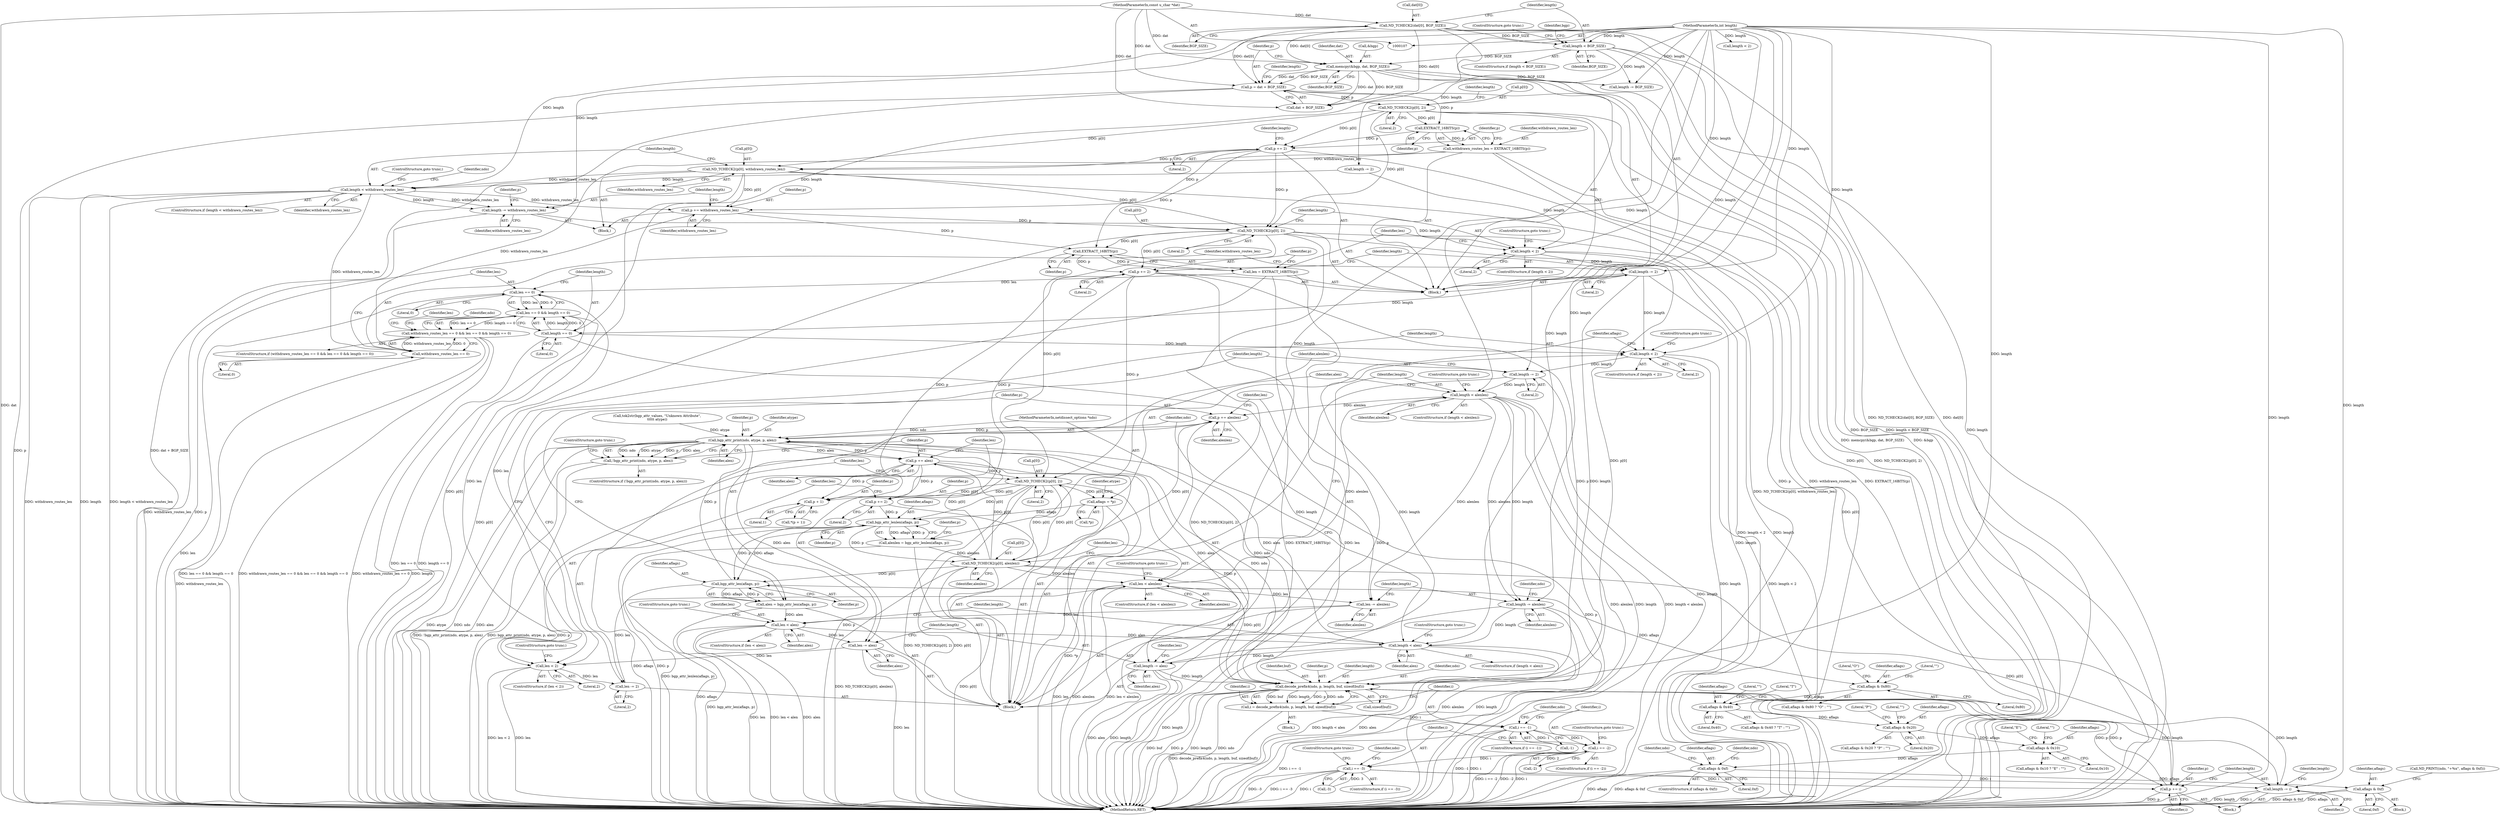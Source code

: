 digraph "1_tcpdump_af2cf04a9394c1a56227c2289ae8da262828294a_0@integer" {
"1000132" [label="(Call,p = dat + BGP_SIZE)"];
"1000127" [label="(Call,memcpy(&bgp, dat, BGP_SIZE))"];
"1000117" [label="(Call,ND_TCHECK2(dat[0], BGP_SIZE))"];
"1000109" [label="(MethodParameterIn,const u_char *dat)"];
"1000123" [label="(Call,length < BGP_SIZE)"];
"1000110" [label="(MethodParameterIn,int length)"];
"1000140" [label="(Call,ND_TCHECK2(p[0], 2))"];
"1000152" [label="(Call,EXTRACT_16BITS(p))"];
"1000150" [label="(Call,withdrawn_routes_len = EXTRACT_16BITS(p))"];
"1000163" [label="(Call,ND_TCHECK2(p[0], withdrawn_routes_len))"];
"1000169" [label="(Call,length < withdrawn_routes_len)"];
"1000179" [label="(Call,p += withdrawn_routes_len)"];
"1000185" [label="(Call,ND_TCHECK2(p[0], 2))"];
"1000197" [label="(Call,EXTRACT_16BITS(p))"];
"1000195" [label="(Call,len = EXTRACT_16BITS(p))"];
"1000211" [label="(Call,len == 0)"];
"1000210" [label="(Call,len == 0 && length == 0)"];
"1000206" [label="(Call,withdrawn_routes_len == 0 && len == 0 && length == 0)"];
"1000239" [label="(Call,len < 2)"];
"1000261" [label="(Call,len -= 2)"];
"1000278" [label="(Call,len < alenlen)"];
"1000283" [label="(Call,length < alenlen)"];
"1000292" [label="(Call,p += alenlen)"];
"1000377" [label="(Call,bgp_attr_print(ndo, atype, p, alen))"];
"1000376" [label="(Call,!bgp_attr_print(ndo, atype, p, alen))"];
"1000383" [label="(Call,p += alen)"];
"1000233" [label="(Call,ND_TCHECK2(p[0], 2))"];
"1000248" [label="(Call,aflags = *p)"];
"1000269" [label="(Call,bgp_attr_lenlen(aflags, p))"];
"1000267" [label="(Call,alenlen = bgp_attr_lenlen(aflags, p))"];
"1000272" [label="(Call,ND_TCHECK2(p[0], alenlen))"];
"1000289" [label="(Call,bgp_attr_len(aflags, p))"];
"1000287" [label="(Call,alen = bgp_attr_len(aflags, p))"];
"1000366" [label="(Call,len < alen)"];
"1000371" [label="(Call,length < alen)"];
"1000389" [label="(Call,length -= alen)"];
"1000244" [label="(Call,length < 2)"];
"1000264" [label="(Call,length -= 2)"];
"1000405" [label="(Call,decode_prefix4(ndo, p, length, buf, sizeof(buf)))"];
"1000403" [label="(Call,i = decode_prefix4(ndo, p, length, buf, sizeof(buf)))"];
"1000413" [label="(Call,i == -1)"];
"1000425" [label="(Call,i == -2)"];
"1000432" [label="(Call,i == -3)"];
"1000445" [label="(Call,p += i)"];
"1000448" [label="(Call,length -= i)"];
"1000386" [label="(Call,len -= alen)"];
"1000324" [label="(Call,aflags & 0x80)"];
"1000331" [label="(Call,aflags & 0x40)"];
"1000338" [label="(Call,aflags & 0x20)"];
"1000344" [label="(Call,aflags & 0x10)"];
"1000350" [label="(Call,aflags & 0xf)"];
"1000358" [label="(Call,aflags & 0xf)"];
"1000255" [label="(Call,p + 1)"];
"1000258" [label="(Call,p += 2)"];
"1000295" [label="(Call,len -= alenlen)"];
"1000298" [label="(Call,length -= alenlen)"];
"1000199" [label="(Call,p += 2)"];
"1000182" [label="(Call,length -= withdrawn_routes_len)"];
"1000191" [label="(Call,length < 2)"];
"1000202" [label="(Call,length -= 2)"];
"1000214" [label="(Call,length == 0)"];
"1000207" [label="(Call,withdrawn_routes_len == 0)"];
"1000154" [label="(Call,p += 2)"];
"1000379" [label="(Identifier,atype)"];
"1000249" [label="(Identifier,aflags)"];
"1000360" [label="(Literal,0xf)"];
"1000438" [label="(Block,)"];
"1000146" [label="(Call,length < 2)"];
"1000339" [label="(Identifier,aflags)"];
"1000242" [label="(ControlStructure,goto trunc;)"];
"1000386" [label="(Call,len -= alen)"];
"1000333" [label="(Literal,0x40)"];
"1000376" [label="(Call,!bgp_attr_print(ndo, atype, p, alen))"];
"1000332" [label="(Identifier,aflags)"];
"1000413" [label="(Call,i == -1)"];
"1000193" [label="(Literal,2)"];
"1000183" [label="(Identifier,length)"];
"1000186" [label="(Call,p[0])"];
"1000436" [label="(ControlStructure,goto trunc;)"];
"1000335" [label="(Literal,\"\")"];
"1000285" [label="(Identifier,alenlen)"];
"1000265" [label="(Identifier,length)"];
"1000287" [label="(Call,alen = bgp_attr_len(aflags, p))"];
"1000170" [label="(Identifier,length)"];
"1000258" [label="(Call,p += 2)"];
"1000234" [label="(Call,p[0])"];
"1000150" [label="(Call,withdrawn_routes_len = EXTRACT_16BITS(p))"];
"1000330" [label="(Call,aflags & 0x40 ? \"T\" : \"\")"];
"1000382" [label="(ControlStructure,goto trunc;)"];
"1000295" [label="(Call,len -= alenlen)"];
"1000163" [label="(Call,ND_TCHECK2(p[0], withdrawn_routes_len))"];
"1000271" [label="(Identifier,p)"];
"1000346" [label="(Literal,0x10)"];
"1000374" [label="(ControlStructure,goto trunc;)"];
"1000181" [label="(Identifier,withdrawn_routes_len)"];
"1000134" [label="(Call,dat + BGP_SIZE)"];
"1000331" [label="(Call,aflags & 0x40)"];
"1000294" [label="(Identifier,alenlen)"];
"1000409" [label="(Identifier,buf)"];
"1000420" [label="(Identifier,ndo)"];
"1000190" [label="(ControlStructure,if (length < 2))"];
"1000194" [label="(ControlStructure,goto trunc;)"];
"1000403" [label="(Call,i = decode_prefix4(ndo, p, length, buf, sizeof(buf)))"];
"1000410" [label="(Call,sizeof(buf))"];
"1000281" [label="(ControlStructure,goto trunc;)"];
"1000373" [label="(Identifier,alen)"];
"1000343" [label="(Call,aflags & 0x10 ? \"E\" : \"\")"];
"1000255" [label="(Call,p + 1)"];
"1000263" [label="(Literal,2)"];
"1000276" [label="(Identifier,alenlen)"];
"1000254" [label="(Call,*(p + 1))"];
"1000158" [label="(Identifier,length)"];
"1000341" [label="(Literal,\"P\")"];
"1000351" [label="(Identifier,aflags)"];
"1000447" [label="(Identifier,i)"];
"1000213" [label="(Literal,0)"];
"1000207" [label="(Call,withdrawn_routes_len == 0)"];
"1000215" [label="(Identifier,length)"];
"1000179" [label="(Call,p += withdrawn_routes_len)"];
"1000205" [label="(ControlStructure,if (withdrawn_routes_len == 0 && len == 0 && length == 0))"];
"1000279" [label="(Identifier,len)"];
"1000260" [label="(Literal,2)"];
"1000431" [label="(ControlStructure,if (i == -3))"];
"1000202" [label="(Call,length -= 2)"];
"1000133" [label="(Identifier,p)"];
"1000154" [label="(Call,p += 2)"];
"1000407" [label="(Identifier,p)"];
"1000121" [label="(Identifier,BGP_SIZE)"];
"1000201" [label="(Literal,2)"];
"1000404" [label="(Identifier,i)"];
"1000347" [label="(Literal,\"E\")"];
"1000256" [label="(Identifier,p)"];
"1000130" [label="(Identifier,dat)"];
"1000283" [label="(Call,length < alenlen)"];
"1000192" [label="(Identifier,length)"];
"1000286" [label="(ControlStructure,goto trunc;)"];
"1000277" [label="(ControlStructure,if (len < alenlen))"];
"1000326" [label="(Literal,0x80)"];
"1000240" [label="(Identifier,len)"];
"1000278" [label="(Call,len < alenlen)"];
"1000212" [label="(Identifier,len)"];
"1000189" [label="(Literal,2)"];
"1000237" [label="(Literal,2)"];
"1000352" [label="(Literal,0xf)"];
"1000383" [label="(Call,p += alen)"];
"1000284" [label="(Identifier,length)"];
"1000445" [label="(Call,p += i)"];
"1000175" [label="(Identifier,ndo)"];
"1000164" [label="(Call,p[0])"];
"1000206" [label="(Call,withdrawn_routes_len == 0 && len == 0 && length == 0)"];
"1000296" [label="(Identifier,len)"];
"1000168" [label="(ControlStructure,if (length < withdrawn_routes_len))"];
"1000245" [label="(Identifier,length)"];
"1000269" [label="(Call,bgp_attr_lenlen(aflags, p))"];
"1000338" [label="(Call,aflags & 0x20)"];
"1000355" [label="(Identifier,ndo)"];
"1000273" [label="(Call,p[0])"];
"1000147" [label="(Identifier,length)"];
"1000261" [label="(Call,len -= 2)"];
"1000412" [label="(ControlStructure,if (i == -1))"];
"1000388" [label="(Identifier,alen)"];
"1000297" [label="(Identifier,alenlen)"];
"1000415" [label="(Call,-1)"];
"1000253" [label="(Identifier,atype)"];
"1000292" [label="(Call,p += alenlen)"];
"1000359" [label="(Identifier,aflags)"];
"1000138" [label="(Identifier,length)"];
"1000108" [label="(MethodParameterIn,netdissect_options *ndo)"];
"1000196" [label="(Identifier,len)"];
"1000109" [label="(MethodParameterIn,const u_char *dat)"];
"1000157" [label="(Call,length -= 2)"];
"1000387" [label="(Identifier,len)"];
"1000363" [label="(Identifier,ndo)"];
"1000450" [label="(Identifier,i)"];
"1000211" [label="(Call,len == 0)"];
"1000153" [label="(Identifier,p)"];
"1000349" [label="(ControlStructure,if (aflags & 0xf))"];
"1000377" [label="(Call,bgp_attr_print(ndo, atype, p, alen))"];
"1000291" [label="(Identifier,p)"];
"1000156" [label="(Literal,2)"];
"1000110" [label="(MethodParameterIn,int length)"];
"1000371" [label="(Call,length < alen)"];
"1000429" [label="(ControlStructure,goto trunc;)"];
"1000262" [label="(Identifier,len)"];
"1000210" [label="(Call,len == 0 && length == 0)"];
"1000368" [label="(Identifier,alen)"];
"1000182" [label="(Call,length -= withdrawn_routes_len)"];
"1000290" [label="(Identifier,aflags)"];
"1000427" [label="(Call,-2)"];
"1000187" [label="(Identifier,p)"];
"1000270" [label="(Identifier,aflags)"];
"1000123" [label="(Call,length < BGP_SIZE)"];
"1000131" [label="(Identifier,BGP_SIZE)"];
"1000414" [label="(Identifier,i)"];
"1000172" [label="(ControlStructure,goto trunc;)"];
"1000327" [label="(Literal,\"O\")"];
"1000344" [label="(Call,aflags & 0x10)"];
"1000241" [label="(Literal,2)"];
"1000140" [label="(Call,ND_TCHECK2(p[0], 2))"];
"1000185" [label="(Call,ND_TCHECK2(p[0], 2))"];
"1000209" [label="(Literal,0)"];
"1000372" [label="(Identifier,length)"];
"1000340" [label="(Literal,0x20)"];
"1000350" [label="(Call,aflags & 0xf)"];
"1000257" [label="(Literal,1)"];
"1000400" [label="(Identifier,length)"];
"1000137" [label="(Call,length -= BGP_SIZE)"];
"1000303" [label="(Identifier,ndo)"];
"1000342" [label="(Literal,\"\")"];
"1000282" [label="(ControlStructure,if (length < alenlen))"];
"1000356" [label="(Block,)"];
"1000199" [label="(Call,p += 2)"];
"1000122" [label="(ControlStructure,if (length < BGP_SIZE))"];
"1000155" [label="(Identifier,p)"];
"1000408" [label="(Identifier,length)"];
"1000247" [label="(ControlStructure,goto trunc;)"];
"1000204" [label="(Literal,2)"];
"1000144" [label="(Literal,2)"];
"1000162" [label="(Block,)"];
"1000124" [label="(Identifier,length)"];
"1000425" [label="(Call,i == -2)"];
"1000381" [label="(Identifier,alen)"];
"1000293" [label="(Identifier,p)"];
"1000167" [label="(Identifier,withdrawn_routes_len)"];
"1000184" [label="(Identifier,withdrawn_routes_len)"];
"1000111" [label="(Block,)"];
"1000214" [label="(Call,length == 0)"];
"1000406" [label="(Identifier,ndo)"];
"1000195" [label="(Call,len = EXTRACT_16BITS(p))"];
"1000459" [label="(MethodReturn,RET)"];
"1000208" [label="(Identifier,withdrawn_routes_len)"];
"1000128" [label="(Call,&bgp)"];
"1000324" [label="(Call,aflags & 0x80)"];
"1000432" [label="(Call,i == -3)"];
"1000358" [label="(Call,aflags & 0xf)"];
"1000267" [label="(Call,alenlen = bgp_attr_lenlen(aflags, p))"];
"1000274" [label="(Identifier,p)"];
"1000298" [label="(Call,length -= alenlen)"];
"1000171" [label="(Identifier,withdrawn_routes_len)"];
"1000191" [label="(Call,length < 2)"];
"1000238" [label="(ControlStructure,if (len < 2))"];
"1000323" [label="(Call,aflags & 0x80 ? \"O\" : \"\")"];
"1000365" [label="(ControlStructure,if (len < alen))"];
"1000246" [label="(Literal,2)"];
"1000239" [label="(Call,len < 2)"];
"1000151" [label="(Identifier,withdrawn_routes_len)"];
"1000264" [label="(Call,length -= 2)"];
"1000141" [label="(Call,p[0])"];
"1000280" [label="(Identifier,alenlen)"];
"1000272" [label="(Call,ND_TCHECK2(p[0], alenlen))"];
"1000129" [label="(Identifier,bgp)"];
"1000366" [label="(Call,len < alen)"];
"1000216" [label="(Literal,0)"];
"1000118" [label="(Call,dat[0])"];
"1000369" [label="(ControlStructure,goto trunc;)"];
"1000266" [label="(Literal,2)"];
"1000228" [label="(Block,)"];
"1000389" [label="(Call,length -= alen)"];
"1000268" [label="(Identifier,alenlen)"];
"1000446" [label="(Identifier,p)"];
"1000203" [label="(Identifier,length)"];
"1000300" [label="(Identifier,alenlen)"];
"1000348" [label="(Literal,\"\")"];
"1000224" [label="(Identifier,len)"];
"1000334" [label="(Literal,\"T\")"];
"1000233" [label="(Call,ND_TCHECK2(p[0], 2))"];
"1000353" [label="(Call,ND_PRINT((ndo, \"+%x\", aflags & 0xf)))"];
"1000244" [label="(Call,length < 2)"];
"1000380" [label="(Identifier,p)"];
"1000197" [label="(Call,EXTRACT_16BITS(p))"];
"1000434" [label="(Call,-3)"];
"1000248" [label="(Call,aflags = *p)"];
"1000250" [label="(Call,*p)"];
"1000288" [label="(Identifier,alen)"];
"1000152" [label="(Call,EXTRACT_16BITS(p))"];
"1000385" [label="(Identifier,alen)"];
"1000126" [label="(ControlStructure,goto trunc;)"];
"1000299" [label="(Identifier,length)"];
"1000391" [label="(Identifier,alen)"];
"1000180" [label="(Identifier,p)"];
"1000243" [label="(ControlStructure,if (length < 2))"];
"1000325" [label="(Identifier,aflags)"];
"1000127" [label="(Call,memcpy(&bgp, dat, BGP_SIZE))"];
"1000424" [label="(ControlStructure,if (i == -2))"];
"1000125" [label="(Identifier,BGP_SIZE)"];
"1000198" [label="(Identifier,p)"];
"1000378" [label="(Identifier,ndo)"];
"1000132" [label="(Call,p = dat + BGP_SIZE)"];
"1000117" [label="(Call,ND_TCHECK2(dat[0], BGP_SIZE))"];
"1000401" [label="(Block,)"];
"1000289" [label="(Call,bgp_attr_len(aflags, p))"];
"1000405" [label="(Call,decode_prefix4(ndo, p, length, buf, sizeof(buf)))"];
"1000384" [label="(Identifier,p)"];
"1000227" [label="(Identifier,len)"];
"1000220" [label="(Identifier,ndo)"];
"1000433" [label="(Identifier,i)"];
"1000449" [label="(Identifier,length)"];
"1000390" [label="(Identifier,length)"];
"1000259" [label="(Identifier,p)"];
"1000375" [label="(ControlStructure,if (!bgp_attr_print(ndo, atype, p, alen)))"];
"1000441" [label="(Identifier,ndo)"];
"1000307" [label="(Call,tok2str(bgp_attr_values, \"Unknown Attribute\",\n\t\t\t\t\t atype))"];
"1000328" [label="(Literal,\"\")"];
"1000367" [label="(Identifier,len)"];
"1000169" [label="(Call,length < withdrawn_routes_len)"];
"1000426" [label="(Identifier,i)"];
"1000337" [label="(Call,aflags & 0x20 ? \"P\" : \"\")"];
"1000200" [label="(Identifier,p)"];
"1000345" [label="(Identifier,aflags)"];
"1000448" [label="(Call,length -= i)"];
"1000370" [label="(ControlStructure,if (length < alen))"];
"1000132" -> "1000111"  [label="AST: "];
"1000132" -> "1000134"  [label="CFG: "];
"1000133" -> "1000132"  [label="AST: "];
"1000134" -> "1000132"  [label="AST: "];
"1000138" -> "1000132"  [label="CFG: "];
"1000132" -> "1000459"  [label="DDG: dat + BGP_SIZE"];
"1000132" -> "1000459"  [label="DDG: p"];
"1000127" -> "1000132"  [label="DDG: dat"];
"1000127" -> "1000132"  [label="DDG: BGP_SIZE"];
"1000117" -> "1000132"  [label="DDG: dat[0]"];
"1000109" -> "1000132"  [label="DDG: dat"];
"1000132" -> "1000140"  [label="DDG: p"];
"1000132" -> "1000152"  [label="DDG: p"];
"1000127" -> "1000111"  [label="AST: "];
"1000127" -> "1000131"  [label="CFG: "];
"1000128" -> "1000127"  [label="AST: "];
"1000130" -> "1000127"  [label="AST: "];
"1000131" -> "1000127"  [label="AST: "];
"1000133" -> "1000127"  [label="CFG: "];
"1000127" -> "1000459"  [label="DDG: memcpy(&bgp, dat, BGP_SIZE)"];
"1000127" -> "1000459"  [label="DDG: &bgp"];
"1000117" -> "1000127"  [label="DDG: dat[0]"];
"1000109" -> "1000127"  [label="DDG: dat"];
"1000123" -> "1000127"  [label="DDG: BGP_SIZE"];
"1000127" -> "1000134"  [label="DDG: dat"];
"1000127" -> "1000134"  [label="DDG: BGP_SIZE"];
"1000127" -> "1000137"  [label="DDG: BGP_SIZE"];
"1000117" -> "1000111"  [label="AST: "];
"1000117" -> "1000121"  [label="CFG: "];
"1000118" -> "1000117"  [label="AST: "];
"1000121" -> "1000117"  [label="AST: "];
"1000124" -> "1000117"  [label="CFG: "];
"1000117" -> "1000459"  [label="DDG: ND_TCHECK2(dat[0], BGP_SIZE)"];
"1000117" -> "1000459"  [label="DDG: dat[0]"];
"1000109" -> "1000117"  [label="DDG: dat"];
"1000117" -> "1000123"  [label="DDG: BGP_SIZE"];
"1000117" -> "1000134"  [label="DDG: dat[0]"];
"1000109" -> "1000107"  [label="AST: "];
"1000109" -> "1000459"  [label="DDG: dat"];
"1000109" -> "1000134"  [label="DDG: dat"];
"1000123" -> "1000122"  [label="AST: "];
"1000123" -> "1000125"  [label="CFG: "];
"1000124" -> "1000123"  [label="AST: "];
"1000125" -> "1000123"  [label="AST: "];
"1000126" -> "1000123"  [label="CFG: "];
"1000129" -> "1000123"  [label="CFG: "];
"1000123" -> "1000459"  [label="DDG: BGP_SIZE"];
"1000123" -> "1000459"  [label="DDG: length < BGP_SIZE"];
"1000123" -> "1000459"  [label="DDG: length"];
"1000110" -> "1000123"  [label="DDG: length"];
"1000123" -> "1000137"  [label="DDG: length"];
"1000110" -> "1000107"  [label="AST: "];
"1000110" -> "1000459"  [label="DDG: length"];
"1000110" -> "1000137"  [label="DDG: length"];
"1000110" -> "1000146"  [label="DDG: length"];
"1000110" -> "1000157"  [label="DDG: length"];
"1000110" -> "1000169"  [label="DDG: length"];
"1000110" -> "1000182"  [label="DDG: length"];
"1000110" -> "1000191"  [label="DDG: length"];
"1000110" -> "1000202"  [label="DDG: length"];
"1000110" -> "1000214"  [label="DDG: length"];
"1000110" -> "1000244"  [label="DDG: length"];
"1000110" -> "1000264"  [label="DDG: length"];
"1000110" -> "1000283"  [label="DDG: length"];
"1000110" -> "1000298"  [label="DDG: length"];
"1000110" -> "1000371"  [label="DDG: length"];
"1000110" -> "1000389"  [label="DDG: length"];
"1000110" -> "1000405"  [label="DDG: length"];
"1000110" -> "1000448"  [label="DDG: length"];
"1000140" -> "1000111"  [label="AST: "];
"1000140" -> "1000144"  [label="CFG: "];
"1000141" -> "1000140"  [label="AST: "];
"1000144" -> "1000140"  [label="AST: "];
"1000147" -> "1000140"  [label="CFG: "];
"1000140" -> "1000459"  [label="DDG: p[0]"];
"1000140" -> "1000459"  [label="DDG: ND_TCHECK2(p[0], 2)"];
"1000140" -> "1000152"  [label="DDG: p[0]"];
"1000140" -> "1000154"  [label="DDG: p[0]"];
"1000140" -> "1000163"  [label="DDG: p[0]"];
"1000140" -> "1000185"  [label="DDG: p[0]"];
"1000152" -> "1000150"  [label="AST: "];
"1000152" -> "1000153"  [label="CFG: "];
"1000153" -> "1000152"  [label="AST: "];
"1000150" -> "1000152"  [label="CFG: "];
"1000152" -> "1000150"  [label="DDG: p"];
"1000152" -> "1000154"  [label="DDG: p"];
"1000150" -> "1000111"  [label="AST: "];
"1000151" -> "1000150"  [label="AST: "];
"1000155" -> "1000150"  [label="CFG: "];
"1000150" -> "1000459"  [label="DDG: withdrawn_routes_len"];
"1000150" -> "1000459"  [label="DDG: EXTRACT_16BITS(p)"];
"1000150" -> "1000163"  [label="DDG: withdrawn_routes_len"];
"1000150" -> "1000207"  [label="DDG: withdrawn_routes_len"];
"1000163" -> "1000162"  [label="AST: "];
"1000163" -> "1000167"  [label="CFG: "];
"1000164" -> "1000163"  [label="AST: "];
"1000167" -> "1000163"  [label="AST: "];
"1000170" -> "1000163"  [label="CFG: "];
"1000163" -> "1000459"  [label="DDG: p[0]"];
"1000163" -> "1000459"  [label="DDG: ND_TCHECK2(p[0], withdrawn_routes_len)"];
"1000154" -> "1000163"  [label="DDG: p"];
"1000163" -> "1000169"  [label="DDG: withdrawn_routes_len"];
"1000163" -> "1000179"  [label="DDG: p[0]"];
"1000163" -> "1000185"  [label="DDG: p[0]"];
"1000169" -> "1000168"  [label="AST: "];
"1000169" -> "1000171"  [label="CFG: "];
"1000170" -> "1000169"  [label="AST: "];
"1000171" -> "1000169"  [label="AST: "];
"1000172" -> "1000169"  [label="CFG: "];
"1000175" -> "1000169"  [label="CFG: "];
"1000169" -> "1000459"  [label="DDG: length < withdrawn_routes_len"];
"1000169" -> "1000459"  [label="DDG: withdrawn_routes_len"];
"1000169" -> "1000459"  [label="DDG: length"];
"1000157" -> "1000169"  [label="DDG: length"];
"1000169" -> "1000179"  [label="DDG: withdrawn_routes_len"];
"1000169" -> "1000182"  [label="DDG: withdrawn_routes_len"];
"1000169" -> "1000182"  [label="DDG: length"];
"1000169" -> "1000207"  [label="DDG: withdrawn_routes_len"];
"1000179" -> "1000162"  [label="AST: "];
"1000179" -> "1000181"  [label="CFG: "];
"1000180" -> "1000179"  [label="AST: "];
"1000181" -> "1000179"  [label="AST: "];
"1000183" -> "1000179"  [label="CFG: "];
"1000179" -> "1000459"  [label="DDG: p"];
"1000154" -> "1000179"  [label="DDG: p"];
"1000179" -> "1000185"  [label="DDG: p"];
"1000179" -> "1000197"  [label="DDG: p"];
"1000185" -> "1000111"  [label="AST: "];
"1000185" -> "1000189"  [label="CFG: "];
"1000186" -> "1000185"  [label="AST: "];
"1000189" -> "1000185"  [label="AST: "];
"1000192" -> "1000185"  [label="CFG: "];
"1000185" -> "1000459"  [label="DDG: p[0]"];
"1000185" -> "1000459"  [label="DDG: ND_TCHECK2(p[0], 2)"];
"1000154" -> "1000185"  [label="DDG: p"];
"1000185" -> "1000197"  [label="DDG: p[0]"];
"1000185" -> "1000199"  [label="DDG: p[0]"];
"1000185" -> "1000233"  [label="DDG: p[0]"];
"1000185" -> "1000405"  [label="DDG: p[0]"];
"1000185" -> "1000445"  [label="DDG: p[0]"];
"1000197" -> "1000195"  [label="AST: "];
"1000197" -> "1000198"  [label="CFG: "];
"1000198" -> "1000197"  [label="AST: "];
"1000195" -> "1000197"  [label="CFG: "];
"1000197" -> "1000195"  [label="DDG: p"];
"1000154" -> "1000197"  [label="DDG: p"];
"1000197" -> "1000199"  [label="DDG: p"];
"1000195" -> "1000111"  [label="AST: "];
"1000196" -> "1000195"  [label="AST: "];
"1000200" -> "1000195"  [label="CFG: "];
"1000195" -> "1000459"  [label="DDG: EXTRACT_16BITS(p)"];
"1000195" -> "1000459"  [label="DDG: len"];
"1000195" -> "1000211"  [label="DDG: len"];
"1000195" -> "1000239"  [label="DDG: len"];
"1000211" -> "1000210"  [label="AST: "];
"1000211" -> "1000213"  [label="CFG: "];
"1000212" -> "1000211"  [label="AST: "];
"1000213" -> "1000211"  [label="AST: "];
"1000215" -> "1000211"  [label="CFG: "];
"1000210" -> "1000211"  [label="CFG: "];
"1000211" -> "1000459"  [label="DDG: len"];
"1000211" -> "1000210"  [label="DDG: len"];
"1000211" -> "1000210"  [label="DDG: 0"];
"1000211" -> "1000239"  [label="DDG: len"];
"1000210" -> "1000206"  [label="AST: "];
"1000210" -> "1000214"  [label="CFG: "];
"1000214" -> "1000210"  [label="AST: "];
"1000206" -> "1000210"  [label="CFG: "];
"1000210" -> "1000459"  [label="DDG: length == 0"];
"1000210" -> "1000459"  [label="DDG: len == 0"];
"1000210" -> "1000206"  [label="DDG: len == 0"];
"1000210" -> "1000206"  [label="DDG: length == 0"];
"1000214" -> "1000210"  [label="DDG: length"];
"1000214" -> "1000210"  [label="DDG: 0"];
"1000206" -> "1000205"  [label="AST: "];
"1000206" -> "1000207"  [label="CFG: "];
"1000207" -> "1000206"  [label="AST: "];
"1000220" -> "1000206"  [label="CFG: "];
"1000224" -> "1000206"  [label="CFG: "];
"1000206" -> "1000459"  [label="DDG: len == 0 && length == 0"];
"1000206" -> "1000459"  [label="DDG: withdrawn_routes_len == 0 && len == 0 && length == 0"];
"1000206" -> "1000459"  [label="DDG: withdrawn_routes_len == 0"];
"1000207" -> "1000206"  [label="DDG: withdrawn_routes_len"];
"1000207" -> "1000206"  [label="DDG: 0"];
"1000239" -> "1000238"  [label="AST: "];
"1000239" -> "1000241"  [label="CFG: "];
"1000240" -> "1000239"  [label="AST: "];
"1000241" -> "1000239"  [label="AST: "];
"1000242" -> "1000239"  [label="CFG: "];
"1000245" -> "1000239"  [label="CFG: "];
"1000239" -> "1000459"  [label="DDG: len < 2"];
"1000239" -> "1000459"  [label="DDG: len"];
"1000386" -> "1000239"  [label="DDG: len"];
"1000239" -> "1000261"  [label="DDG: len"];
"1000261" -> "1000228"  [label="AST: "];
"1000261" -> "1000263"  [label="CFG: "];
"1000262" -> "1000261"  [label="AST: "];
"1000263" -> "1000261"  [label="AST: "];
"1000265" -> "1000261"  [label="CFG: "];
"1000261" -> "1000278"  [label="DDG: len"];
"1000278" -> "1000277"  [label="AST: "];
"1000278" -> "1000280"  [label="CFG: "];
"1000279" -> "1000278"  [label="AST: "];
"1000280" -> "1000278"  [label="AST: "];
"1000281" -> "1000278"  [label="CFG: "];
"1000284" -> "1000278"  [label="CFG: "];
"1000278" -> "1000459"  [label="DDG: alenlen"];
"1000278" -> "1000459"  [label="DDG: len < alenlen"];
"1000278" -> "1000459"  [label="DDG: len"];
"1000272" -> "1000278"  [label="DDG: alenlen"];
"1000278" -> "1000283"  [label="DDG: alenlen"];
"1000278" -> "1000295"  [label="DDG: len"];
"1000283" -> "1000282"  [label="AST: "];
"1000283" -> "1000285"  [label="CFG: "];
"1000284" -> "1000283"  [label="AST: "];
"1000285" -> "1000283"  [label="AST: "];
"1000286" -> "1000283"  [label="CFG: "];
"1000288" -> "1000283"  [label="CFG: "];
"1000283" -> "1000459"  [label="DDG: alenlen"];
"1000283" -> "1000459"  [label="DDG: length"];
"1000283" -> "1000459"  [label="DDG: length < alenlen"];
"1000264" -> "1000283"  [label="DDG: length"];
"1000283" -> "1000292"  [label="DDG: alenlen"];
"1000283" -> "1000295"  [label="DDG: alenlen"];
"1000283" -> "1000298"  [label="DDG: alenlen"];
"1000283" -> "1000298"  [label="DDG: length"];
"1000292" -> "1000228"  [label="AST: "];
"1000292" -> "1000294"  [label="CFG: "];
"1000293" -> "1000292"  [label="AST: "];
"1000294" -> "1000292"  [label="AST: "];
"1000296" -> "1000292"  [label="CFG: "];
"1000292" -> "1000459"  [label="DDG: p"];
"1000289" -> "1000292"  [label="DDG: p"];
"1000272" -> "1000292"  [label="DDG: p[0]"];
"1000292" -> "1000377"  [label="DDG: p"];
"1000377" -> "1000376"  [label="AST: "];
"1000377" -> "1000381"  [label="CFG: "];
"1000378" -> "1000377"  [label="AST: "];
"1000379" -> "1000377"  [label="AST: "];
"1000380" -> "1000377"  [label="AST: "];
"1000381" -> "1000377"  [label="AST: "];
"1000376" -> "1000377"  [label="CFG: "];
"1000377" -> "1000459"  [label="DDG: p"];
"1000377" -> "1000459"  [label="DDG: atype"];
"1000377" -> "1000459"  [label="DDG: ndo"];
"1000377" -> "1000459"  [label="DDG: alen"];
"1000377" -> "1000376"  [label="DDG: ndo"];
"1000377" -> "1000376"  [label="DDG: atype"];
"1000377" -> "1000376"  [label="DDG: p"];
"1000377" -> "1000376"  [label="DDG: alen"];
"1000108" -> "1000377"  [label="DDG: ndo"];
"1000307" -> "1000377"  [label="DDG: atype"];
"1000272" -> "1000377"  [label="DDG: p[0]"];
"1000371" -> "1000377"  [label="DDG: alen"];
"1000377" -> "1000383"  [label="DDG: alen"];
"1000377" -> "1000383"  [label="DDG: p"];
"1000377" -> "1000386"  [label="DDG: alen"];
"1000377" -> "1000389"  [label="DDG: alen"];
"1000377" -> "1000405"  [label="DDG: ndo"];
"1000376" -> "1000375"  [label="AST: "];
"1000382" -> "1000376"  [label="CFG: "];
"1000384" -> "1000376"  [label="CFG: "];
"1000376" -> "1000459"  [label="DDG: !bgp_attr_print(ndo, atype, p, alen)"];
"1000376" -> "1000459"  [label="DDG: bgp_attr_print(ndo, atype, p, alen)"];
"1000383" -> "1000228"  [label="AST: "];
"1000383" -> "1000385"  [label="CFG: "];
"1000384" -> "1000383"  [label="AST: "];
"1000385" -> "1000383"  [label="AST: "];
"1000387" -> "1000383"  [label="CFG: "];
"1000383" -> "1000459"  [label="DDG: p"];
"1000383" -> "1000233"  [label="DDG: p"];
"1000383" -> "1000255"  [label="DDG: p"];
"1000383" -> "1000258"  [label="DDG: p"];
"1000272" -> "1000383"  [label="DDG: p[0]"];
"1000383" -> "1000405"  [label="DDG: p"];
"1000233" -> "1000228"  [label="AST: "];
"1000233" -> "1000237"  [label="CFG: "];
"1000234" -> "1000233"  [label="AST: "];
"1000237" -> "1000233"  [label="AST: "];
"1000240" -> "1000233"  [label="CFG: "];
"1000233" -> "1000459"  [label="DDG: ND_TCHECK2(p[0], 2)"];
"1000233" -> "1000459"  [label="DDG: p[0]"];
"1000199" -> "1000233"  [label="DDG: p"];
"1000272" -> "1000233"  [label="DDG: p[0]"];
"1000233" -> "1000248"  [label="DDG: p[0]"];
"1000233" -> "1000255"  [label="DDG: p[0]"];
"1000233" -> "1000258"  [label="DDG: p[0]"];
"1000233" -> "1000269"  [label="DDG: p[0]"];
"1000233" -> "1000272"  [label="DDG: p[0]"];
"1000248" -> "1000228"  [label="AST: "];
"1000248" -> "1000250"  [label="CFG: "];
"1000249" -> "1000248"  [label="AST: "];
"1000250" -> "1000248"  [label="AST: "];
"1000253" -> "1000248"  [label="CFG: "];
"1000248" -> "1000459"  [label="DDG: *p"];
"1000248" -> "1000269"  [label="DDG: aflags"];
"1000269" -> "1000267"  [label="AST: "];
"1000269" -> "1000271"  [label="CFG: "];
"1000270" -> "1000269"  [label="AST: "];
"1000271" -> "1000269"  [label="AST: "];
"1000267" -> "1000269"  [label="CFG: "];
"1000269" -> "1000459"  [label="DDG: aflags"];
"1000269" -> "1000459"  [label="DDG: p"];
"1000269" -> "1000267"  [label="DDG: aflags"];
"1000269" -> "1000267"  [label="DDG: p"];
"1000258" -> "1000269"  [label="DDG: p"];
"1000269" -> "1000272"  [label="DDG: p"];
"1000269" -> "1000289"  [label="DDG: aflags"];
"1000269" -> "1000289"  [label="DDG: p"];
"1000267" -> "1000228"  [label="AST: "];
"1000268" -> "1000267"  [label="AST: "];
"1000274" -> "1000267"  [label="CFG: "];
"1000267" -> "1000459"  [label="DDG: bgp_attr_lenlen(aflags, p)"];
"1000267" -> "1000272"  [label="DDG: alenlen"];
"1000272" -> "1000228"  [label="AST: "];
"1000272" -> "1000276"  [label="CFG: "];
"1000273" -> "1000272"  [label="AST: "];
"1000276" -> "1000272"  [label="AST: "];
"1000279" -> "1000272"  [label="CFG: "];
"1000272" -> "1000459"  [label="DDG: p[0]"];
"1000272" -> "1000459"  [label="DDG: ND_TCHECK2(p[0], alenlen)"];
"1000272" -> "1000289"  [label="DDG: p[0]"];
"1000272" -> "1000405"  [label="DDG: p[0]"];
"1000272" -> "1000445"  [label="DDG: p[0]"];
"1000289" -> "1000287"  [label="AST: "];
"1000289" -> "1000291"  [label="CFG: "];
"1000290" -> "1000289"  [label="AST: "];
"1000291" -> "1000289"  [label="AST: "];
"1000287" -> "1000289"  [label="CFG: "];
"1000289" -> "1000459"  [label="DDG: aflags"];
"1000289" -> "1000287"  [label="DDG: aflags"];
"1000289" -> "1000287"  [label="DDG: p"];
"1000289" -> "1000324"  [label="DDG: aflags"];
"1000287" -> "1000228"  [label="AST: "];
"1000288" -> "1000287"  [label="AST: "];
"1000293" -> "1000287"  [label="CFG: "];
"1000287" -> "1000459"  [label="DDG: bgp_attr_len(aflags, p)"];
"1000287" -> "1000366"  [label="DDG: alen"];
"1000366" -> "1000365"  [label="AST: "];
"1000366" -> "1000368"  [label="CFG: "];
"1000367" -> "1000366"  [label="AST: "];
"1000368" -> "1000366"  [label="AST: "];
"1000369" -> "1000366"  [label="CFG: "];
"1000372" -> "1000366"  [label="CFG: "];
"1000366" -> "1000459"  [label="DDG: alen"];
"1000366" -> "1000459"  [label="DDG: len"];
"1000366" -> "1000459"  [label="DDG: len < alen"];
"1000295" -> "1000366"  [label="DDG: len"];
"1000366" -> "1000371"  [label="DDG: alen"];
"1000366" -> "1000386"  [label="DDG: len"];
"1000371" -> "1000370"  [label="AST: "];
"1000371" -> "1000373"  [label="CFG: "];
"1000372" -> "1000371"  [label="AST: "];
"1000373" -> "1000371"  [label="AST: "];
"1000374" -> "1000371"  [label="CFG: "];
"1000378" -> "1000371"  [label="CFG: "];
"1000371" -> "1000459"  [label="DDG: alen"];
"1000371" -> "1000459"  [label="DDG: length"];
"1000371" -> "1000459"  [label="DDG: length < alen"];
"1000298" -> "1000371"  [label="DDG: length"];
"1000371" -> "1000389"  [label="DDG: length"];
"1000389" -> "1000228"  [label="AST: "];
"1000389" -> "1000391"  [label="CFG: "];
"1000390" -> "1000389"  [label="AST: "];
"1000391" -> "1000389"  [label="AST: "];
"1000227" -> "1000389"  [label="CFG: "];
"1000389" -> "1000459"  [label="DDG: length"];
"1000389" -> "1000459"  [label="DDG: alen"];
"1000389" -> "1000244"  [label="DDG: length"];
"1000389" -> "1000405"  [label="DDG: length"];
"1000244" -> "1000243"  [label="AST: "];
"1000244" -> "1000246"  [label="CFG: "];
"1000245" -> "1000244"  [label="AST: "];
"1000246" -> "1000244"  [label="AST: "];
"1000247" -> "1000244"  [label="CFG: "];
"1000249" -> "1000244"  [label="CFG: "];
"1000244" -> "1000459"  [label="DDG: length < 2"];
"1000244" -> "1000459"  [label="DDG: length"];
"1000202" -> "1000244"  [label="DDG: length"];
"1000214" -> "1000244"  [label="DDG: length"];
"1000244" -> "1000264"  [label="DDG: length"];
"1000264" -> "1000228"  [label="AST: "];
"1000264" -> "1000266"  [label="CFG: "];
"1000265" -> "1000264"  [label="AST: "];
"1000266" -> "1000264"  [label="AST: "];
"1000268" -> "1000264"  [label="CFG: "];
"1000264" -> "1000459"  [label="DDG: length"];
"1000405" -> "1000403"  [label="AST: "];
"1000405" -> "1000410"  [label="CFG: "];
"1000406" -> "1000405"  [label="AST: "];
"1000407" -> "1000405"  [label="AST: "];
"1000408" -> "1000405"  [label="AST: "];
"1000409" -> "1000405"  [label="AST: "];
"1000410" -> "1000405"  [label="AST: "];
"1000403" -> "1000405"  [label="CFG: "];
"1000405" -> "1000459"  [label="DDG: buf"];
"1000405" -> "1000459"  [label="DDG: p"];
"1000405" -> "1000459"  [label="DDG: length"];
"1000405" -> "1000459"  [label="DDG: ndo"];
"1000405" -> "1000403"  [label="DDG: buf"];
"1000405" -> "1000403"  [label="DDG: length"];
"1000405" -> "1000403"  [label="DDG: p"];
"1000405" -> "1000403"  [label="DDG: ndo"];
"1000108" -> "1000405"  [label="DDG: ndo"];
"1000199" -> "1000405"  [label="DDG: p"];
"1000445" -> "1000405"  [label="DDG: p"];
"1000202" -> "1000405"  [label="DDG: length"];
"1000448" -> "1000405"  [label="DDG: length"];
"1000214" -> "1000405"  [label="DDG: length"];
"1000405" -> "1000445"  [label="DDG: p"];
"1000405" -> "1000448"  [label="DDG: length"];
"1000403" -> "1000401"  [label="AST: "];
"1000404" -> "1000403"  [label="AST: "];
"1000414" -> "1000403"  [label="CFG: "];
"1000403" -> "1000459"  [label="DDG: decode_prefix4(ndo, p, length, buf, sizeof(buf))"];
"1000403" -> "1000413"  [label="DDG: i"];
"1000413" -> "1000412"  [label="AST: "];
"1000413" -> "1000415"  [label="CFG: "];
"1000414" -> "1000413"  [label="AST: "];
"1000415" -> "1000413"  [label="AST: "];
"1000420" -> "1000413"  [label="CFG: "];
"1000426" -> "1000413"  [label="CFG: "];
"1000413" -> "1000459"  [label="DDG: i"];
"1000413" -> "1000459"  [label="DDG: i == -1"];
"1000413" -> "1000459"  [label="DDG: -1"];
"1000415" -> "1000413"  [label="DDG: 1"];
"1000413" -> "1000425"  [label="DDG: i"];
"1000425" -> "1000424"  [label="AST: "];
"1000425" -> "1000427"  [label="CFG: "];
"1000426" -> "1000425"  [label="AST: "];
"1000427" -> "1000425"  [label="AST: "];
"1000429" -> "1000425"  [label="CFG: "];
"1000433" -> "1000425"  [label="CFG: "];
"1000425" -> "1000459"  [label="DDG: -2"];
"1000425" -> "1000459"  [label="DDG: i"];
"1000425" -> "1000459"  [label="DDG: i == -2"];
"1000427" -> "1000425"  [label="DDG: 2"];
"1000425" -> "1000432"  [label="DDG: i"];
"1000432" -> "1000431"  [label="AST: "];
"1000432" -> "1000434"  [label="CFG: "];
"1000433" -> "1000432"  [label="AST: "];
"1000434" -> "1000432"  [label="AST: "];
"1000436" -> "1000432"  [label="CFG: "];
"1000441" -> "1000432"  [label="CFG: "];
"1000432" -> "1000459"  [label="DDG: -3"];
"1000432" -> "1000459"  [label="DDG: i == -3"];
"1000432" -> "1000459"  [label="DDG: i"];
"1000434" -> "1000432"  [label="DDG: 3"];
"1000432" -> "1000445"  [label="DDG: i"];
"1000432" -> "1000448"  [label="DDG: i"];
"1000445" -> "1000438"  [label="AST: "];
"1000445" -> "1000447"  [label="CFG: "];
"1000446" -> "1000445"  [label="AST: "];
"1000447" -> "1000445"  [label="AST: "];
"1000449" -> "1000445"  [label="CFG: "];
"1000445" -> "1000459"  [label="DDG: p"];
"1000448" -> "1000438"  [label="AST: "];
"1000448" -> "1000450"  [label="CFG: "];
"1000449" -> "1000448"  [label="AST: "];
"1000450" -> "1000448"  [label="AST: "];
"1000400" -> "1000448"  [label="CFG: "];
"1000448" -> "1000459"  [label="DDG: i"];
"1000448" -> "1000459"  [label="DDG: length"];
"1000386" -> "1000228"  [label="AST: "];
"1000386" -> "1000388"  [label="CFG: "];
"1000387" -> "1000386"  [label="AST: "];
"1000388" -> "1000386"  [label="AST: "];
"1000390" -> "1000386"  [label="CFG: "];
"1000386" -> "1000459"  [label="DDG: len"];
"1000324" -> "1000323"  [label="AST: "];
"1000324" -> "1000326"  [label="CFG: "];
"1000325" -> "1000324"  [label="AST: "];
"1000326" -> "1000324"  [label="AST: "];
"1000327" -> "1000324"  [label="CFG: "];
"1000328" -> "1000324"  [label="CFG: "];
"1000324" -> "1000331"  [label="DDG: aflags"];
"1000331" -> "1000330"  [label="AST: "];
"1000331" -> "1000333"  [label="CFG: "];
"1000332" -> "1000331"  [label="AST: "];
"1000333" -> "1000331"  [label="AST: "];
"1000334" -> "1000331"  [label="CFG: "];
"1000335" -> "1000331"  [label="CFG: "];
"1000331" -> "1000338"  [label="DDG: aflags"];
"1000338" -> "1000337"  [label="AST: "];
"1000338" -> "1000340"  [label="CFG: "];
"1000339" -> "1000338"  [label="AST: "];
"1000340" -> "1000338"  [label="AST: "];
"1000341" -> "1000338"  [label="CFG: "];
"1000342" -> "1000338"  [label="CFG: "];
"1000338" -> "1000344"  [label="DDG: aflags"];
"1000344" -> "1000343"  [label="AST: "];
"1000344" -> "1000346"  [label="CFG: "];
"1000345" -> "1000344"  [label="AST: "];
"1000346" -> "1000344"  [label="AST: "];
"1000347" -> "1000344"  [label="CFG: "];
"1000348" -> "1000344"  [label="CFG: "];
"1000344" -> "1000350"  [label="DDG: aflags"];
"1000350" -> "1000349"  [label="AST: "];
"1000350" -> "1000352"  [label="CFG: "];
"1000351" -> "1000350"  [label="AST: "];
"1000352" -> "1000350"  [label="AST: "];
"1000355" -> "1000350"  [label="CFG: "];
"1000363" -> "1000350"  [label="CFG: "];
"1000350" -> "1000459"  [label="DDG: aflags"];
"1000350" -> "1000459"  [label="DDG: aflags & 0xf"];
"1000350" -> "1000358"  [label="DDG: aflags"];
"1000358" -> "1000356"  [label="AST: "];
"1000358" -> "1000360"  [label="CFG: "];
"1000359" -> "1000358"  [label="AST: "];
"1000360" -> "1000358"  [label="AST: "];
"1000353" -> "1000358"  [label="CFG: "];
"1000358" -> "1000459"  [label="DDG: aflags & 0xf"];
"1000358" -> "1000459"  [label="DDG: aflags"];
"1000255" -> "1000254"  [label="AST: "];
"1000255" -> "1000257"  [label="CFG: "];
"1000256" -> "1000255"  [label="AST: "];
"1000257" -> "1000255"  [label="AST: "];
"1000254" -> "1000255"  [label="CFG: "];
"1000199" -> "1000255"  [label="DDG: p"];
"1000258" -> "1000228"  [label="AST: "];
"1000258" -> "1000260"  [label="CFG: "];
"1000259" -> "1000258"  [label="AST: "];
"1000260" -> "1000258"  [label="AST: "];
"1000262" -> "1000258"  [label="CFG: "];
"1000199" -> "1000258"  [label="DDG: p"];
"1000295" -> "1000228"  [label="AST: "];
"1000295" -> "1000297"  [label="CFG: "];
"1000296" -> "1000295"  [label="AST: "];
"1000297" -> "1000295"  [label="AST: "];
"1000299" -> "1000295"  [label="CFG: "];
"1000298" -> "1000228"  [label="AST: "];
"1000298" -> "1000300"  [label="CFG: "];
"1000299" -> "1000298"  [label="AST: "];
"1000300" -> "1000298"  [label="AST: "];
"1000303" -> "1000298"  [label="CFG: "];
"1000298" -> "1000459"  [label="DDG: length"];
"1000298" -> "1000459"  [label="DDG: alenlen"];
"1000199" -> "1000111"  [label="AST: "];
"1000199" -> "1000201"  [label="CFG: "];
"1000200" -> "1000199"  [label="AST: "];
"1000201" -> "1000199"  [label="AST: "];
"1000203" -> "1000199"  [label="CFG: "];
"1000199" -> "1000459"  [label="DDG: p"];
"1000182" -> "1000162"  [label="AST: "];
"1000182" -> "1000184"  [label="CFG: "];
"1000183" -> "1000182"  [label="AST: "];
"1000184" -> "1000182"  [label="AST: "];
"1000187" -> "1000182"  [label="CFG: "];
"1000182" -> "1000459"  [label="DDG: withdrawn_routes_len"];
"1000182" -> "1000191"  [label="DDG: length"];
"1000191" -> "1000190"  [label="AST: "];
"1000191" -> "1000193"  [label="CFG: "];
"1000192" -> "1000191"  [label="AST: "];
"1000193" -> "1000191"  [label="AST: "];
"1000194" -> "1000191"  [label="CFG: "];
"1000196" -> "1000191"  [label="CFG: "];
"1000191" -> "1000459"  [label="DDG: length < 2"];
"1000191" -> "1000459"  [label="DDG: length"];
"1000157" -> "1000191"  [label="DDG: length"];
"1000191" -> "1000202"  [label="DDG: length"];
"1000202" -> "1000111"  [label="AST: "];
"1000202" -> "1000204"  [label="CFG: "];
"1000203" -> "1000202"  [label="AST: "];
"1000204" -> "1000202"  [label="AST: "];
"1000208" -> "1000202"  [label="CFG: "];
"1000202" -> "1000459"  [label="DDG: length"];
"1000202" -> "1000214"  [label="DDG: length"];
"1000214" -> "1000216"  [label="CFG: "];
"1000215" -> "1000214"  [label="AST: "];
"1000216" -> "1000214"  [label="AST: "];
"1000214" -> "1000459"  [label="DDG: length"];
"1000207" -> "1000209"  [label="CFG: "];
"1000208" -> "1000207"  [label="AST: "];
"1000209" -> "1000207"  [label="AST: "];
"1000212" -> "1000207"  [label="CFG: "];
"1000207" -> "1000459"  [label="DDG: withdrawn_routes_len"];
"1000154" -> "1000111"  [label="AST: "];
"1000154" -> "1000156"  [label="CFG: "];
"1000155" -> "1000154"  [label="AST: "];
"1000156" -> "1000154"  [label="AST: "];
"1000158" -> "1000154"  [label="CFG: "];
"1000154" -> "1000459"  [label="DDG: p"];
}
